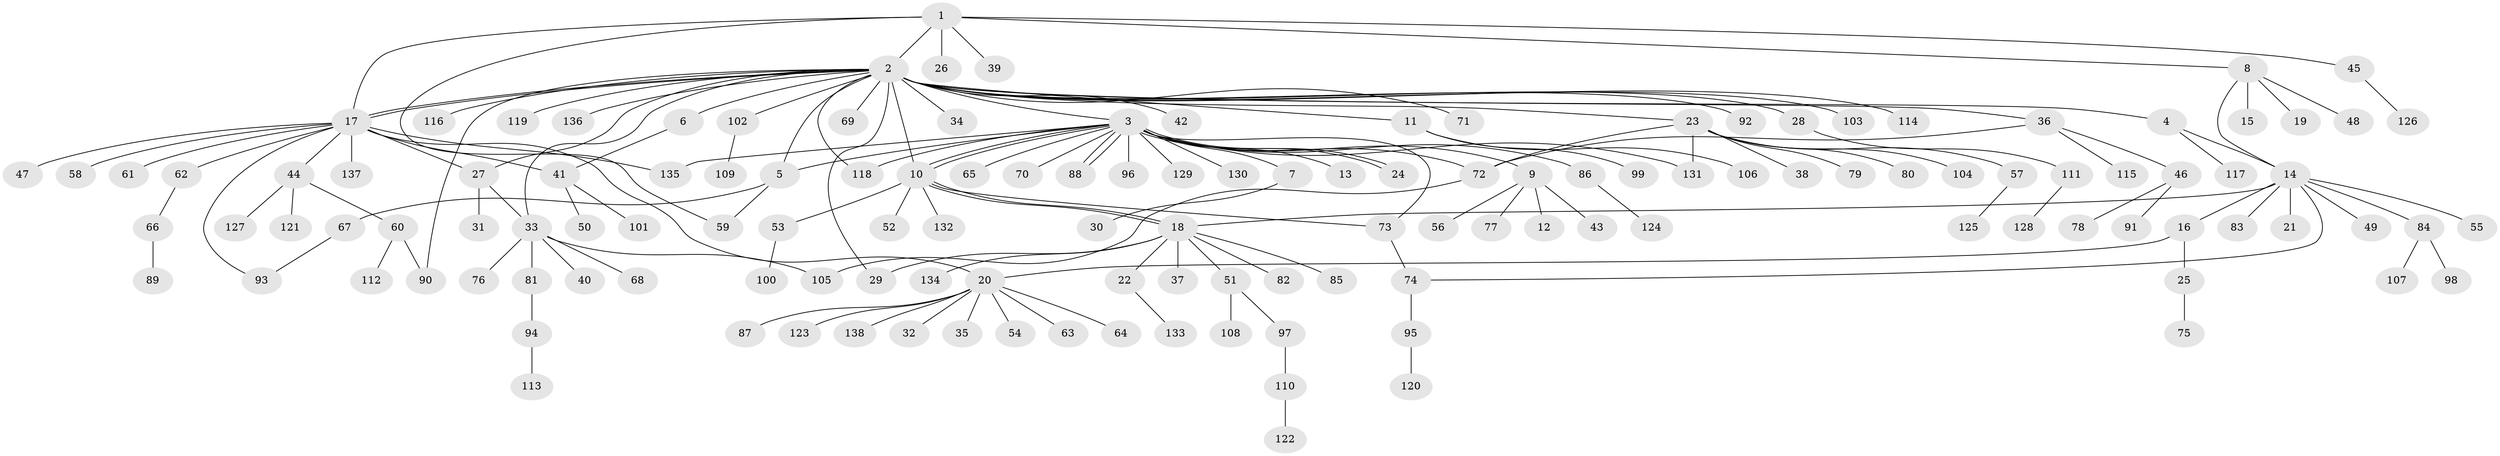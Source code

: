 // Generated by graph-tools (version 1.1) at 2025/26/03/09/25 03:26:00]
// undirected, 138 vertices, 163 edges
graph export_dot {
graph [start="1"]
  node [color=gray90,style=filled];
  1;
  2;
  3;
  4;
  5;
  6;
  7;
  8;
  9;
  10;
  11;
  12;
  13;
  14;
  15;
  16;
  17;
  18;
  19;
  20;
  21;
  22;
  23;
  24;
  25;
  26;
  27;
  28;
  29;
  30;
  31;
  32;
  33;
  34;
  35;
  36;
  37;
  38;
  39;
  40;
  41;
  42;
  43;
  44;
  45;
  46;
  47;
  48;
  49;
  50;
  51;
  52;
  53;
  54;
  55;
  56;
  57;
  58;
  59;
  60;
  61;
  62;
  63;
  64;
  65;
  66;
  67;
  68;
  69;
  70;
  71;
  72;
  73;
  74;
  75;
  76;
  77;
  78;
  79;
  80;
  81;
  82;
  83;
  84;
  85;
  86;
  87;
  88;
  89;
  90;
  91;
  92;
  93;
  94;
  95;
  96;
  97;
  98;
  99;
  100;
  101;
  102;
  103;
  104;
  105;
  106;
  107;
  108;
  109;
  110;
  111;
  112;
  113;
  114;
  115;
  116;
  117;
  118;
  119;
  120;
  121;
  122;
  123;
  124;
  125;
  126;
  127;
  128;
  129;
  130;
  131;
  132;
  133;
  134;
  135;
  136;
  137;
  138;
  1 -- 2;
  1 -- 8;
  1 -- 17;
  1 -- 26;
  1 -- 39;
  1 -- 45;
  1 -- 59;
  2 -- 3;
  2 -- 4;
  2 -- 5;
  2 -- 6;
  2 -- 10;
  2 -- 11;
  2 -- 17;
  2 -- 17;
  2 -- 23;
  2 -- 27;
  2 -- 28;
  2 -- 29;
  2 -- 33;
  2 -- 34;
  2 -- 36;
  2 -- 42;
  2 -- 69;
  2 -- 71;
  2 -- 90;
  2 -- 92;
  2 -- 102;
  2 -- 103;
  2 -- 114;
  2 -- 116;
  2 -- 118;
  2 -- 119;
  2 -- 136;
  3 -- 5;
  3 -- 7;
  3 -- 9;
  3 -- 10;
  3 -- 10;
  3 -- 13;
  3 -- 24;
  3 -- 24;
  3 -- 65;
  3 -- 70;
  3 -- 72;
  3 -- 73;
  3 -- 86;
  3 -- 88;
  3 -- 88;
  3 -- 96;
  3 -- 118;
  3 -- 129;
  3 -- 130;
  3 -- 131;
  3 -- 135;
  4 -- 14;
  4 -- 117;
  5 -- 59;
  5 -- 67;
  6 -- 41;
  7 -- 30;
  8 -- 14;
  8 -- 15;
  8 -- 19;
  8 -- 48;
  9 -- 12;
  9 -- 43;
  9 -- 56;
  9 -- 77;
  10 -- 18;
  10 -- 18;
  10 -- 52;
  10 -- 53;
  10 -- 73;
  10 -- 132;
  11 -- 99;
  11 -- 106;
  14 -- 16;
  14 -- 18;
  14 -- 21;
  14 -- 49;
  14 -- 55;
  14 -- 74;
  14 -- 83;
  14 -- 84;
  16 -- 20;
  16 -- 25;
  17 -- 20;
  17 -- 27;
  17 -- 41;
  17 -- 44;
  17 -- 47;
  17 -- 58;
  17 -- 61;
  17 -- 62;
  17 -- 93;
  17 -- 135;
  17 -- 137;
  18 -- 22;
  18 -- 29;
  18 -- 37;
  18 -- 51;
  18 -- 82;
  18 -- 85;
  18 -- 134;
  20 -- 32;
  20 -- 35;
  20 -- 54;
  20 -- 63;
  20 -- 64;
  20 -- 87;
  20 -- 123;
  20 -- 138;
  22 -- 133;
  23 -- 38;
  23 -- 57;
  23 -- 72;
  23 -- 79;
  23 -- 80;
  23 -- 104;
  23 -- 131;
  25 -- 75;
  27 -- 31;
  27 -- 33;
  28 -- 111;
  33 -- 40;
  33 -- 68;
  33 -- 76;
  33 -- 81;
  33 -- 105;
  36 -- 46;
  36 -- 72;
  36 -- 115;
  41 -- 50;
  41 -- 101;
  44 -- 60;
  44 -- 121;
  44 -- 127;
  45 -- 126;
  46 -- 78;
  46 -- 91;
  51 -- 97;
  51 -- 108;
  53 -- 100;
  57 -- 125;
  60 -- 90;
  60 -- 112;
  62 -- 66;
  66 -- 89;
  67 -- 93;
  72 -- 105;
  73 -- 74;
  74 -- 95;
  81 -- 94;
  84 -- 98;
  84 -- 107;
  86 -- 124;
  94 -- 113;
  95 -- 120;
  97 -- 110;
  102 -- 109;
  110 -- 122;
  111 -- 128;
}
